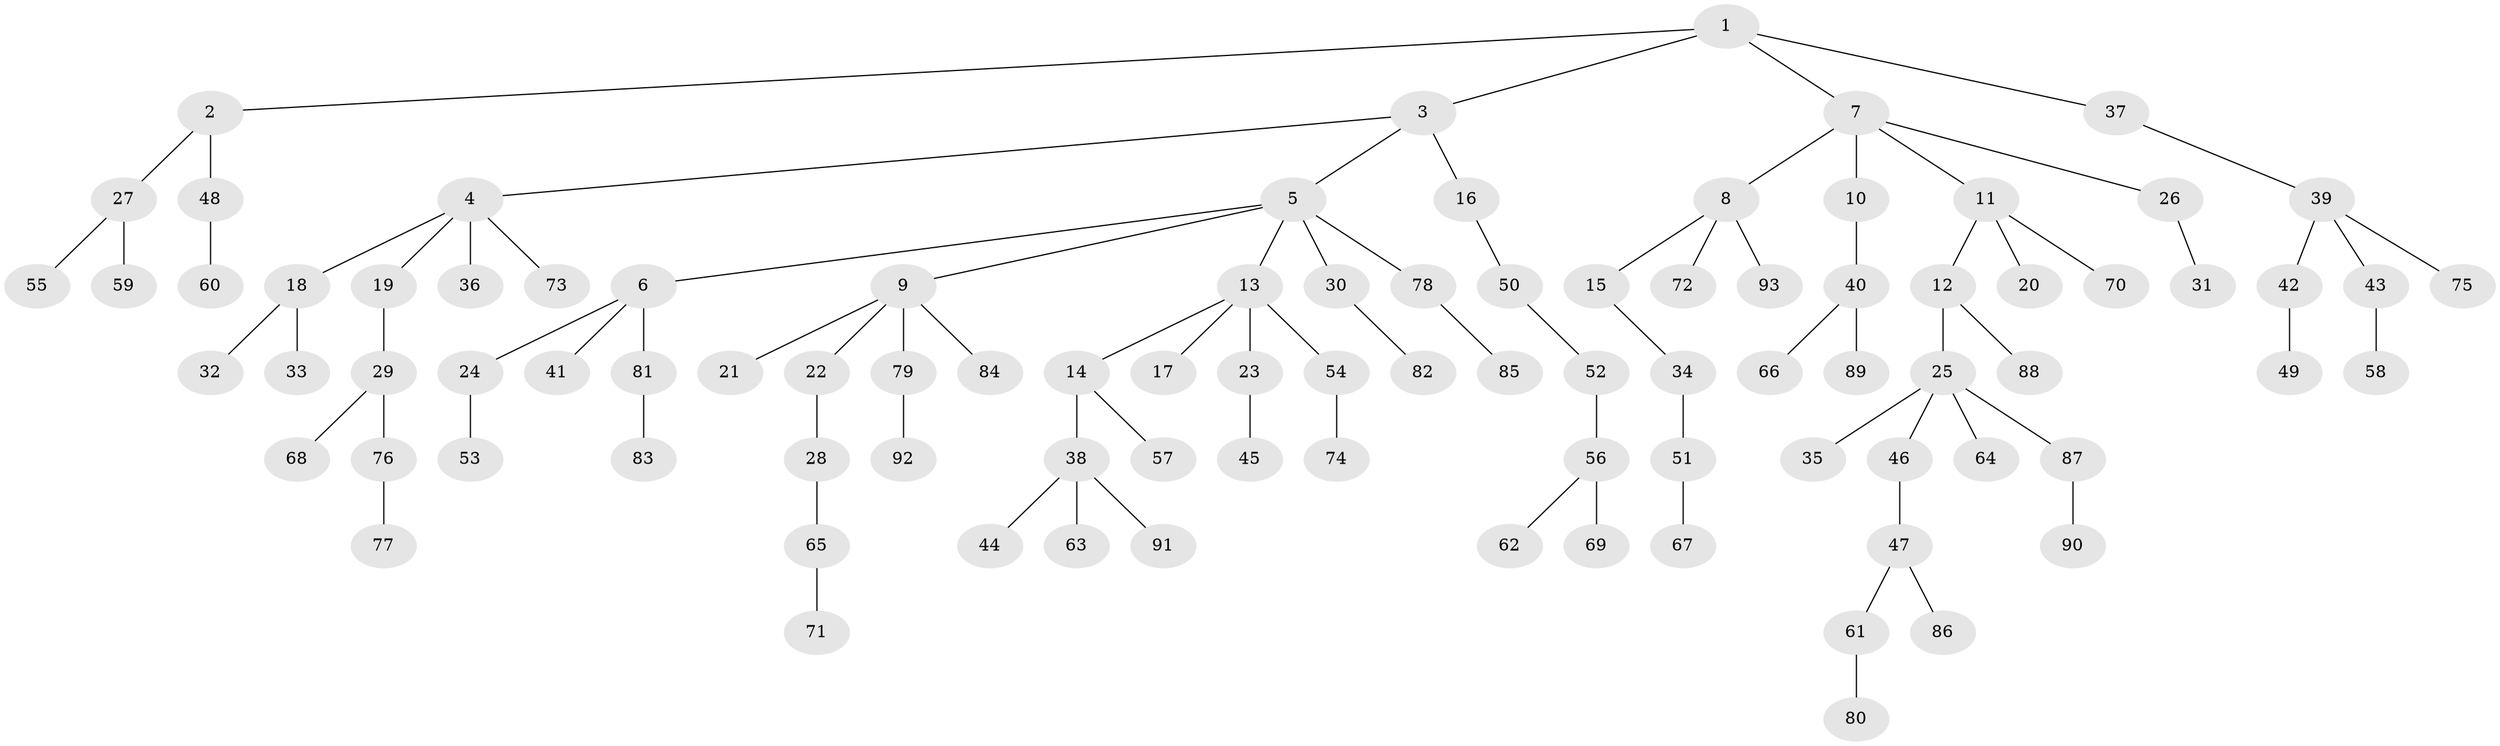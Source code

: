 // Generated by graph-tools (version 1.1) at 2025/02/03/09/25 03:02:30]
// undirected, 93 vertices, 92 edges
graph export_dot {
graph [start="1"]
  node [color=gray90,style=filled];
  1;
  2;
  3;
  4;
  5;
  6;
  7;
  8;
  9;
  10;
  11;
  12;
  13;
  14;
  15;
  16;
  17;
  18;
  19;
  20;
  21;
  22;
  23;
  24;
  25;
  26;
  27;
  28;
  29;
  30;
  31;
  32;
  33;
  34;
  35;
  36;
  37;
  38;
  39;
  40;
  41;
  42;
  43;
  44;
  45;
  46;
  47;
  48;
  49;
  50;
  51;
  52;
  53;
  54;
  55;
  56;
  57;
  58;
  59;
  60;
  61;
  62;
  63;
  64;
  65;
  66;
  67;
  68;
  69;
  70;
  71;
  72;
  73;
  74;
  75;
  76;
  77;
  78;
  79;
  80;
  81;
  82;
  83;
  84;
  85;
  86;
  87;
  88;
  89;
  90;
  91;
  92;
  93;
  1 -- 2;
  1 -- 3;
  1 -- 7;
  1 -- 37;
  2 -- 27;
  2 -- 48;
  3 -- 4;
  3 -- 5;
  3 -- 16;
  4 -- 18;
  4 -- 19;
  4 -- 36;
  4 -- 73;
  5 -- 6;
  5 -- 9;
  5 -- 13;
  5 -- 30;
  5 -- 78;
  6 -- 24;
  6 -- 41;
  6 -- 81;
  7 -- 8;
  7 -- 10;
  7 -- 11;
  7 -- 26;
  8 -- 15;
  8 -- 72;
  8 -- 93;
  9 -- 21;
  9 -- 22;
  9 -- 79;
  9 -- 84;
  10 -- 40;
  11 -- 12;
  11 -- 20;
  11 -- 70;
  12 -- 25;
  12 -- 88;
  13 -- 14;
  13 -- 17;
  13 -- 23;
  13 -- 54;
  14 -- 38;
  14 -- 57;
  15 -- 34;
  16 -- 50;
  18 -- 32;
  18 -- 33;
  19 -- 29;
  22 -- 28;
  23 -- 45;
  24 -- 53;
  25 -- 35;
  25 -- 46;
  25 -- 64;
  25 -- 87;
  26 -- 31;
  27 -- 55;
  27 -- 59;
  28 -- 65;
  29 -- 68;
  29 -- 76;
  30 -- 82;
  34 -- 51;
  37 -- 39;
  38 -- 44;
  38 -- 63;
  38 -- 91;
  39 -- 42;
  39 -- 43;
  39 -- 75;
  40 -- 66;
  40 -- 89;
  42 -- 49;
  43 -- 58;
  46 -- 47;
  47 -- 61;
  47 -- 86;
  48 -- 60;
  50 -- 52;
  51 -- 67;
  52 -- 56;
  54 -- 74;
  56 -- 62;
  56 -- 69;
  61 -- 80;
  65 -- 71;
  76 -- 77;
  78 -- 85;
  79 -- 92;
  81 -- 83;
  87 -- 90;
}
